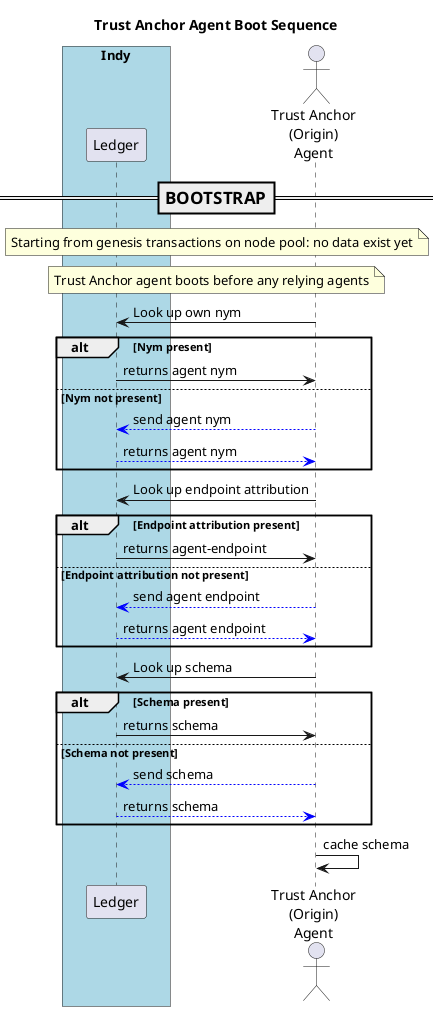 @startuml
/'
Copyright 2017 Government of Canada - Public Services and Procurement Canada - buyandsell.gc.ca

Licensed under the Apache License, Version 2.0 (the "License");
you may not use this file except in compliance with the License.
You may obtain a copy of the License at

http://www.apache.org/licenses/LICENSE-2.0

Unless required by applicable law or agreed to in writing, software
distributed under the License is distributed on an "AS IS" BASIS,
WITHOUT WARRANTIES OR CONDITIONS OF ANY KIND, either express or implied.
See the License for the specific language governing permissions and
limitations under the License.
'/

skinparam ParticipantPadding 20
skinparam BaloxPadding 20

title Trust Anchor Agent Boot Sequence


box "Indy" #LightBlue
    participant "Ledger" as ledger
endbox
actor "Trust Anchor\n(Origin)\nAgent" as tag

=== BOOTSTRAP ==
note over ledger, tag
Starting from genesis transactions on node pool: no data exist yet
endnote


note over ledger, tag
Trust Anchor agent boots before any relying agents
endnote

tag -> ledger: Look up own nym
alt Nym present
    ledger -> tag: returns agent nym
else Nym not present
    tag --[#blue]> ledger: send agent nym
    ledger --[#blue]> tag: returns agent nym
end

tag -> ledger: Look up endpoint attribution
alt Endpoint attribution present
    ledger -> tag: returns agent-endpoint
else Endpoint attribution not present
    tag --[#blue]> ledger: send agent endpoint
    ledger --[#blue]> tag: returns agent endpoint
end

tag -> ledger: Look up schema
alt Schema present
    ledger -> tag: returns schema
else Schema not present
    tag --[#blue]> ledger: send schema
    ledger --[#blue]> tag: returns schema
end
tag -> tag: cache schema

@enduml
